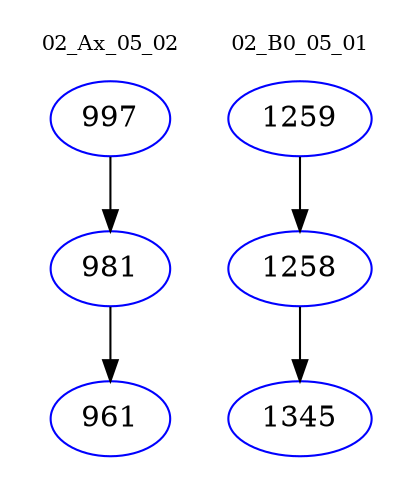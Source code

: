 digraph{
subgraph cluster_0 {
color = white
label = "02_Ax_05_02";
fontsize=10;
T0_997 [label="997", color="blue"]
T0_997 -> T0_981 [color="black"]
T0_981 [label="981", color="blue"]
T0_981 -> T0_961 [color="black"]
T0_961 [label="961", color="blue"]
}
subgraph cluster_1 {
color = white
label = "02_B0_05_01";
fontsize=10;
T1_1259 [label="1259", color="blue"]
T1_1259 -> T1_1258 [color="black"]
T1_1258 [label="1258", color="blue"]
T1_1258 -> T1_1345 [color="black"]
T1_1345 [label="1345", color="blue"]
}
}
